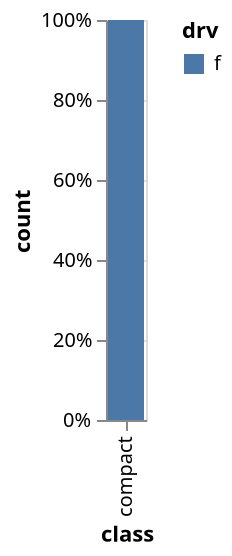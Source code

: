 {
  "$schema": "https://vega.github.io/schema/vega-lite/v3.json",
  "datasets": {
    "data-00": [
      {
        "manufacturer": "audi",
        "model": "a4",
        "displ": 1.8,
        "year": 1999,
        "cyl": 4,
        "trans": "auto(l5)",
        "drv": "f",
        "cty": 18,
        "hwy": 29,
        "fl": "p",
        "class": "compact"
      }
    ]
  },
  "layer": [
    {
      "data": {
        "name": "data-00"
      },
      "mark": {
        "type": "bar"
      },
      "encoding": {
        "x": {
          "field": "class",
          "type": "nominal",
          "title": "class"
        },
        "y": {
          "aggregate": "count",
          "stack": "normalize",
          "type": "quantitative",
          "title": "count"
        },
        "fill": {
          "field": "drv",
          "type": "nominal",
          "title": "drv"
        }
      }
    }
  ]
}